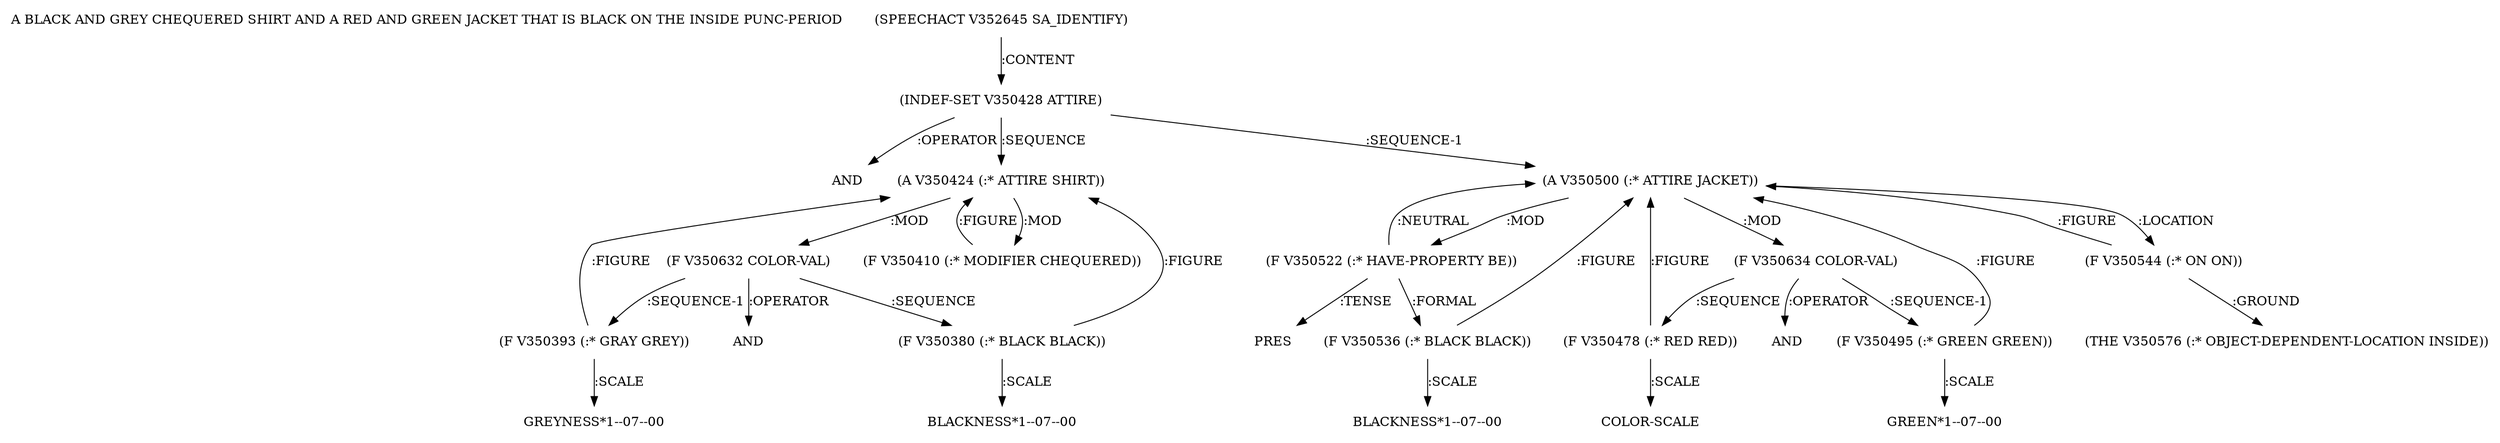 digraph Terms {
  node [shape=none]
  "A BLACK AND GREY CHEQUERED SHIRT AND A RED AND GREEN JACKET THAT IS BLACK ON THE INSIDE PUNC-PERIOD"
  "V352645" [label="(SPEECHACT V352645 SA_IDENTIFY)"]
  "V352645" -> "V350428" [label=":CONTENT"]
  "V350428" [label="(INDEF-SET V350428 ATTIRE)"]
  "V350428" -> "NT357782" [label=":OPERATOR"]
  "NT357782" [label="AND"]
  "V350428" -> "V350424" [label=":SEQUENCE"]
  "V350428" -> "V350500" [label=":SEQUENCE-1"]
  "V350424" [label="(A V350424 (:* ATTIRE SHIRT))"]
  "V350424" -> "V350632" [label=":MOD"]
  "V350424" -> "V350410" [label=":MOD"]
  "V350632" [label="(F V350632 COLOR-VAL)"]
  "V350632" -> "V350380" [label=":SEQUENCE"]
  "V350632" -> "V350393" [label=":SEQUENCE-1"]
  "V350632" -> "NT357783" [label=":OPERATOR"]
  "NT357783" [label="AND"]
  "V350380" [label="(F V350380 (:* BLACK BLACK))"]
  "V350380" -> "V350424" [label=":FIGURE"]
  "V350380" -> "NT357784" [label=":SCALE"]
  "NT357784" [label="BLACKNESS*1--07--00"]
  "V350393" [label="(F V350393 (:* GRAY GREY))"]
  "V350393" -> "V350424" [label=":FIGURE"]
  "V350393" -> "NT357785" [label=":SCALE"]
  "NT357785" [label="GREYNESS*1--07--00"]
  "V350410" [label="(F V350410 (:* MODIFIER CHEQUERED))"]
  "V350410" -> "V350424" [label=":FIGURE"]
  "V350500" [label="(A V350500 (:* ATTIRE JACKET))"]
  "V350500" -> "V350544" [label=":LOCATION"]
  "V350500" -> "V350522" [label=":MOD"]
  "V350500" -> "V350634" [label=":MOD"]
  "V350634" [label="(F V350634 COLOR-VAL)"]
  "V350634" -> "V350478" [label=":SEQUENCE"]
  "V350634" -> "V350495" [label=":SEQUENCE-1"]
  "V350634" -> "NT357786" [label=":OPERATOR"]
  "NT357786" [label="AND"]
  "V350478" [label="(F V350478 (:* RED RED))"]
  "V350478" -> "V350500" [label=":FIGURE"]
  "V350478" -> "NT357787" [label=":SCALE"]
  "NT357787" [label="COLOR-SCALE"]
  "V350495" [label="(F V350495 (:* GREEN GREEN))"]
  "V350495" -> "V350500" [label=":FIGURE"]
  "V350495" -> "NT357788" [label=":SCALE"]
  "NT357788" [label="GREEN*1--07--00"]
  "V350522" [label="(F V350522 (:* HAVE-PROPERTY BE))"]
  "V350522" -> "V350500" [label=":NEUTRAL"]
  "V350522" -> "V350536" [label=":FORMAL"]
  "V350522" -> "NT357789" [label=":TENSE"]
  "NT357789" [label="PRES"]
  "V350536" [label="(F V350536 (:* BLACK BLACK))"]
  "V350536" -> "V350500" [label=":FIGURE"]
  "V350536" -> "NT357790" [label=":SCALE"]
  "NT357790" [label="BLACKNESS*1--07--00"]
  "V350544" [label="(F V350544 (:* ON ON))"]
  "V350544" -> "V350576" [label=":GROUND"]
  "V350544" -> "V350500" [label=":FIGURE"]
  "V350576" [label="(THE V350576 (:* OBJECT-DEPENDENT-LOCATION INSIDE))"]
}
